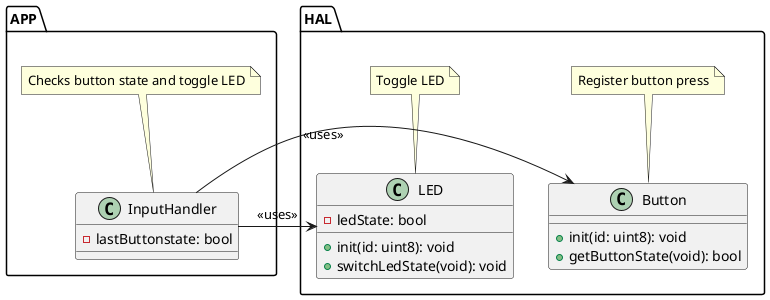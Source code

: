 @startuml

' REQ-1: If the button state is toggled, the LED shall toggle its state.

package HAL {
    class Button {
        +init(id: uint8): void
        +getButtonState(void): bool
    }
    note top of Button
        Register button press
    end note

    class LED {
        -ledState: bool
        +init(id: uint8): void
        +switchLedState(void): void
    }
    note top of LED
        Toggle LED
    end note
}

package APP {
    class InputHandler {
        -lastButtonstate: bool
    }
    note top of InputHandler
        Checks button state and toggle LED
    end note
}

InputHandler -> Button: <<uses>>
InputHandler -> LED: <<uses>>

@enduml
